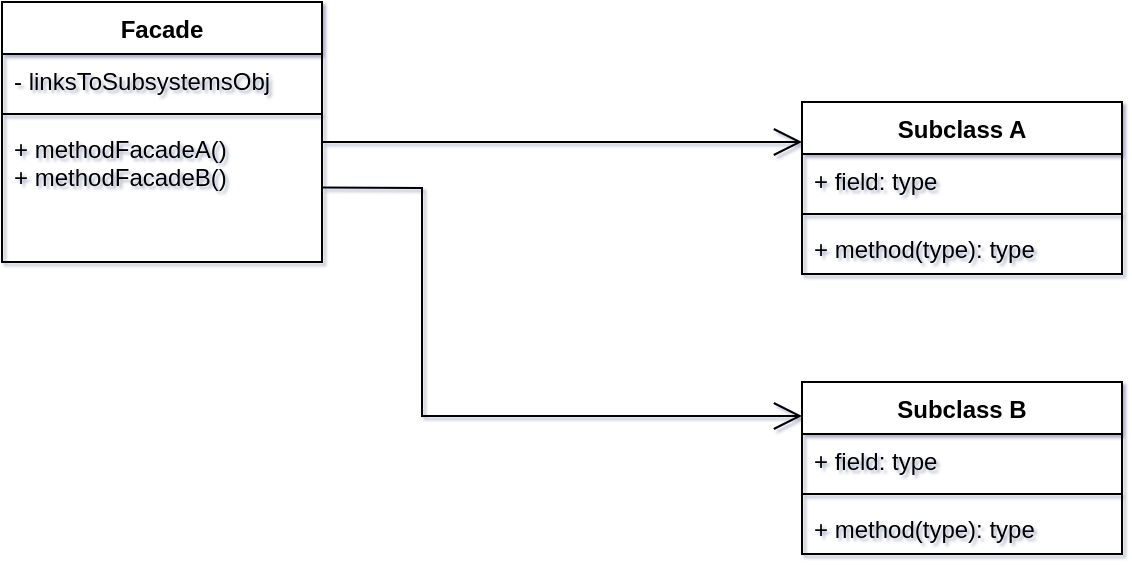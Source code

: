 <mxfile version="24.3.1" type="device">
  <diagram name="Page-1" id="T9YTV0UZFiSKC58tQL2C">
    <mxGraphModel dx="880" dy="468" grid="0" gridSize="10" guides="1" tooltips="1" connect="1" arrows="1" fold="1" page="1" pageScale="1" pageWidth="827" pageHeight="1169" math="0" shadow="1">
      <root>
        <mxCell id="0" />
        <mxCell id="1" parent="0" />
        <mxCell id="-_bLyJcd1HXzMFZOoarc-1" value="Facade" style="swimlane;fontStyle=1;align=center;verticalAlign=top;childLayout=stackLayout;horizontal=1;startSize=26;horizontalStack=0;resizeParent=1;resizeParentMax=0;resizeLast=0;collapsible=1;marginBottom=0;whiteSpace=wrap;html=1;" parent="1" vertex="1">
          <mxGeometry x="180" y="70" width="160" height="130" as="geometry" />
        </mxCell>
        <mxCell id="-_bLyJcd1HXzMFZOoarc-2" value="- linksToSubsystemsObj" style="text;strokeColor=none;fillColor=none;align=left;verticalAlign=top;spacingLeft=4;spacingRight=4;overflow=hidden;rotatable=0;points=[[0,0.5],[1,0.5]];portConstraint=eastwest;whiteSpace=wrap;html=1;" parent="-_bLyJcd1HXzMFZOoarc-1" vertex="1">
          <mxGeometry y="26" width="160" height="26" as="geometry" />
        </mxCell>
        <mxCell id="-_bLyJcd1HXzMFZOoarc-3" value="" style="line;strokeWidth=1;fillColor=none;align=left;verticalAlign=middle;spacingTop=-1;spacingLeft=3;spacingRight=3;rotatable=0;labelPosition=right;points=[];portConstraint=eastwest;strokeColor=inherit;" parent="-_bLyJcd1HXzMFZOoarc-1" vertex="1">
          <mxGeometry y="52" width="160" height="8" as="geometry" />
        </mxCell>
        <mxCell id="-_bLyJcd1HXzMFZOoarc-4" value="+ methodFacadeA()&lt;div&gt;+ methodFacadeB()&lt;/div&gt;" style="text;strokeColor=none;fillColor=none;align=left;verticalAlign=top;spacingLeft=4;spacingRight=4;overflow=hidden;rotatable=0;points=[[0,0.5],[1,0.5]];portConstraint=eastwest;whiteSpace=wrap;html=1;" parent="-_bLyJcd1HXzMFZOoarc-1" vertex="1">
          <mxGeometry y="60" width="160" height="70" as="geometry" />
        </mxCell>
        <mxCell id="-_bLyJcd1HXzMFZOoarc-5" value="Subclass A" style="swimlane;fontStyle=1;align=center;verticalAlign=top;childLayout=stackLayout;horizontal=1;startSize=26;horizontalStack=0;resizeParent=1;resizeParentMax=0;resizeLast=0;collapsible=1;marginBottom=0;whiteSpace=wrap;html=1;" parent="1" vertex="1">
          <mxGeometry x="580" y="120" width="160" height="86" as="geometry" />
        </mxCell>
        <mxCell id="-_bLyJcd1HXzMFZOoarc-6" value="+ field: type" style="text;strokeColor=none;fillColor=none;align=left;verticalAlign=top;spacingLeft=4;spacingRight=4;overflow=hidden;rotatable=0;points=[[0,0.5],[1,0.5]];portConstraint=eastwest;whiteSpace=wrap;html=1;" parent="-_bLyJcd1HXzMFZOoarc-5" vertex="1">
          <mxGeometry y="26" width="160" height="26" as="geometry" />
        </mxCell>
        <mxCell id="-_bLyJcd1HXzMFZOoarc-7" value="" style="line;strokeWidth=1;fillColor=none;align=left;verticalAlign=middle;spacingTop=-1;spacingLeft=3;spacingRight=3;rotatable=0;labelPosition=right;points=[];portConstraint=eastwest;strokeColor=inherit;" parent="-_bLyJcd1HXzMFZOoarc-5" vertex="1">
          <mxGeometry y="52" width="160" height="8" as="geometry" />
        </mxCell>
        <mxCell id="-_bLyJcd1HXzMFZOoarc-8" value="+ method(type): type" style="text;strokeColor=none;fillColor=none;align=left;verticalAlign=top;spacingLeft=4;spacingRight=4;overflow=hidden;rotatable=0;points=[[0,0.5],[1,0.5]];portConstraint=eastwest;whiteSpace=wrap;html=1;" parent="-_bLyJcd1HXzMFZOoarc-5" vertex="1">
          <mxGeometry y="60" width="160" height="26" as="geometry" />
        </mxCell>
        <mxCell id="-_bLyJcd1HXzMFZOoarc-9" value="Subclass B" style="swimlane;fontStyle=1;align=center;verticalAlign=top;childLayout=stackLayout;horizontal=1;startSize=26;horizontalStack=0;resizeParent=1;resizeParentMax=0;resizeLast=0;collapsible=1;marginBottom=0;whiteSpace=wrap;html=1;" parent="1" vertex="1">
          <mxGeometry x="580" y="260" width="160" height="86" as="geometry" />
        </mxCell>
        <mxCell id="-_bLyJcd1HXzMFZOoarc-10" value="+ field: type" style="text;strokeColor=none;fillColor=none;align=left;verticalAlign=top;spacingLeft=4;spacingRight=4;overflow=hidden;rotatable=0;points=[[0,0.5],[1,0.5]];portConstraint=eastwest;whiteSpace=wrap;html=1;" parent="-_bLyJcd1HXzMFZOoarc-9" vertex="1">
          <mxGeometry y="26" width="160" height="26" as="geometry" />
        </mxCell>
        <mxCell id="-_bLyJcd1HXzMFZOoarc-11" value="" style="line;strokeWidth=1;fillColor=none;align=left;verticalAlign=middle;spacingTop=-1;spacingLeft=3;spacingRight=3;rotatable=0;labelPosition=right;points=[];portConstraint=eastwest;strokeColor=inherit;" parent="-_bLyJcd1HXzMFZOoarc-9" vertex="1">
          <mxGeometry y="52" width="160" height="8" as="geometry" />
        </mxCell>
        <mxCell id="-_bLyJcd1HXzMFZOoarc-12" value="+ method(type): type" style="text;strokeColor=none;fillColor=none;align=left;verticalAlign=top;spacingLeft=4;spacingRight=4;overflow=hidden;rotatable=0;points=[[0,0.5],[1,0.5]];portConstraint=eastwest;whiteSpace=wrap;html=1;" parent="-_bLyJcd1HXzMFZOoarc-9" vertex="1">
          <mxGeometry y="60" width="160" height="26" as="geometry" />
        </mxCell>
        <mxCell id="-_bLyJcd1HXzMFZOoarc-18" value="" style="endArrow=open;endFill=1;endSize=12;html=1;rounded=0;" parent="1" edge="1">
          <mxGeometry width="160" relative="1" as="geometry">
            <mxPoint x="340" y="140" as="sourcePoint" />
            <mxPoint x="580" y="140" as="targetPoint" />
          </mxGeometry>
        </mxCell>
        <mxCell id="-_bLyJcd1HXzMFZOoarc-19" value="" style="endArrow=open;endFill=1;endSize=12;html=1;rounded=0;" parent="1" edge="1">
          <mxGeometry width="160" relative="1" as="geometry">
            <mxPoint x="340" y="162.69" as="sourcePoint" />
            <mxPoint x="580" y="277" as="targetPoint" />
            <Array as="points">
              <mxPoint x="390" y="163" />
              <mxPoint x="390" y="277" />
            </Array>
          </mxGeometry>
        </mxCell>
      </root>
    </mxGraphModel>
  </diagram>
</mxfile>
